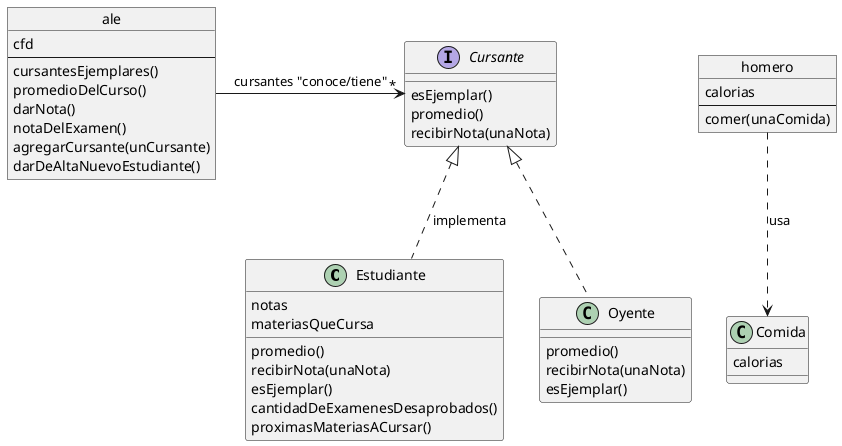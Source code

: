 @startuml
' ¡El diagrama tiene que ser conexo!
class Estudiante {
  notas
  materiasQueCursa

  promedio()
  recibirNota(unaNota)
  esEjemplar()
  cantidadDeExamenesDesaprobados()
  proximasMateriasACursar()
}

class Oyente {
  promedio()
  recibirNota(unaNota)
  esEjemplar()
}

object ale {
  cfd

  --

  cursantesEjemplares()
  promedioDelCurso()
  darNota()
  notaDelExamen()
  agregarCursante(unCursante)
  darDeAltaNuevoEstudiante()
}

interface Cursante {
  esEjemplar()
  promedio()
  recibirNota(unaNota)
}

ale -r-> "*" Cursante : cursantes "conoce/tiene"
Estudiante .u.|> Cursante : implementa
Oyente .u.|> Cursante

object homero {
  calorias

  --

  comer(unaComida)
}

class Comida {
  calorias
}

homero ..> Comida : usa
@enduml
